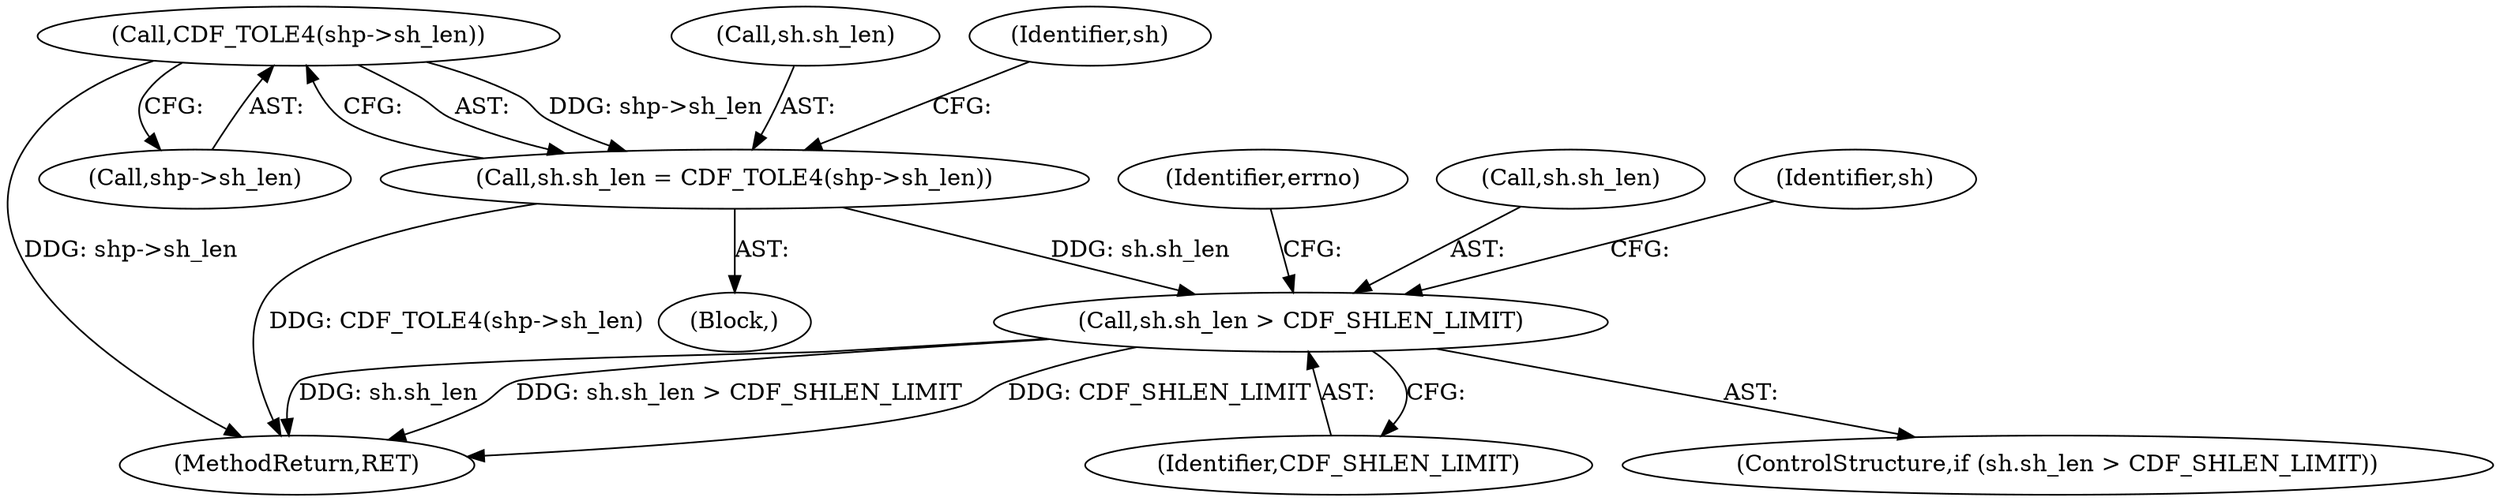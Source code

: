 digraph "0_file_93e063ee374b6a75729df9e7201fb511e47e259d@pointer" {
"1000153" [label="(Call,CDF_TOLE4(shp->sh_len))"];
"1000149" [label="(Call,sh.sh_len = CDF_TOLE4(shp->sh_len))"];
"1000158" [label="(Call,sh.sh_len > CDF_SHLEN_LIMIT)"];
"1000165" [label="(Identifier,errno)"];
"1000150" [label="(Call,sh.sh_len)"];
"1000160" [label="(Identifier,sh)"];
"1000157" [label="(ControlStructure,if (sh.sh_len > CDF_SHLEN_LIMIT))"];
"1000162" [label="(Identifier,CDF_SHLEN_LIMIT)"];
"1000107" [label="(Block,)"];
"1000158" [label="(Call,sh.sh_len > CDF_SHLEN_LIMIT)"];
"1000871" [label="(MethodReturn,RET)"];
"1000159" [label="(Call,sh.sh_len)"];
"1000149" [label="(Call,sh.sh_len = CDF_TOLE4(shp->sh_len))"];
"1000153" [label="(Call,CDF_TOLE4(shp->sh_len))"];
"1000170" [label="(Identifier,sh)"];
"1000154" [label="(Call,shp->sh_len)"];
"1000153" -> "1000149"  [label="AST: "];
"1000153" -> "1000154"  [label="CFG: "];
"1000154" -> "1000153"  [label="AST: "];
"1000149" -> "1000153"  [label="CFG: "];
"1000153" -> "1000871"  [label="DDG: shp->sh_len"];
"1000153" -> "1000149"  [label="DDG: shp->sh_len"];
"1000149" -> "1000107"  [label="AST: "];
"1000150" -> "1000149"  [label="AST: "];
"1000160" -> "1000149"  [label="CFG: "];
"1000149" -> "1000871"  [label="DDG: CDF_TOLE4(shp->sh_len)"];
"1000149" -> "1000158"  [label="DDG: sh.sh_len"];
"1000158" -> "1000157"  [label="AST: "];
"1000158" -> "1000162"  [label="CFG: "];
"1000159" -> "1000158"  [label="AST: "];
"1000162" -> "1000158"  [label="AST: "];
"1000165" -> "1000158"  [label="CFG: "];
"1000170" -> "1000158"  [label="CFG: "];
"1000158" -> "1000871"  [label="DDG: sh.sh_len"];
"1000158" -> "1000871"  [label="DDG: sh.sh_len > CDF_SHLEN_LIMIT"];
"1000158" -> "1000871"  [label="DDG: CDF_SHLEN_LIMIT"];
}
